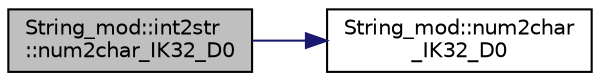 digraph "String_mod::int2str::num2char_IK32_D0"
{
 // LATEX_PDF_SIZE
  edge [fontname="Helvetica",fontsize="10",labelfontname="Helvetica",labelfontsize="10"];
  node [fontname="Helvetica",fontsize="10",shape=record];
  rankdir="LR";
  Node1 [label="String_mod::int2str\l::num2char_IK32_D0",height=0.2,width=0.4,color="black", fillcolor="grey75", style="filled", fontcolor="black",tooltip="Convert the input value to string, with the requested format, if provided."];
  Node1 -> Node2 [color="midnightblue",fontsize="10",style="solid",fontname="Helvetica"];
  Node2 [label="String_mod::num2char\l_IK32_D0",height=0.2,width=0.4,color="black", fillcolor="white", style="filled",URL="$namespaceString__mod.html#a7decc1d55bd12ab4f15f939c815e5f66",tooltip="Convert the input value to string, with the requested format, if provided."];
}
